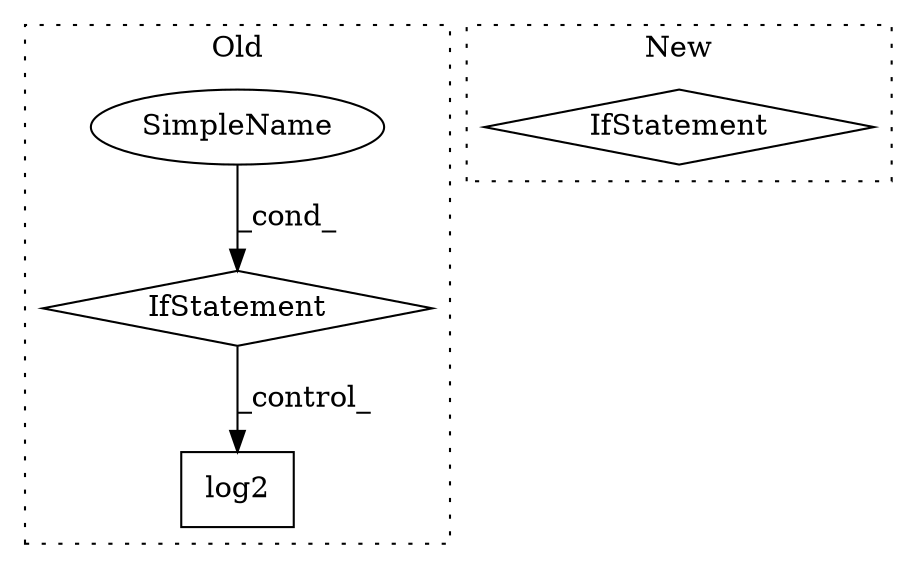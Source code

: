 digraph G {
subgraph cluster0 {
1 [label="log2" a="32" s="4616,4642" l="5,1" shape="box"];
3 [label="IfStatement" a="25" s="4275,4348" l="4,2" shape="diamond"];
4 [label="SimpleName" a="42" s="" l="" shape="ellipse"];
label = "Old";
style="dotted";
}
subgraph cluster1 {
2 [label="IfStatement" a="25" s="2843,2856" l="4,2" shape="diamond"];
label = "New";
style="dotted";
}
3 -> 1 [label="_control_"];
4 -> 3 [label="_cond_"];
}